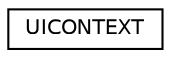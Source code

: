digraph "Graphical Class Hierarchy"
{
  edge [fontname="Helvetica",fontsize="10",labelfontname="Helvetica",labelfontsize="10"];
  node [fontname="Helvetica",fontsize="10",shape=record];
  rankdir="LR";
  Node0 [label="UICONTEXT",height=0.2,width=0.4,color="black", fillcolor="white", style="filled",URL="$struct_u_i_c_o_n_t_e_x_t.html"];
}
